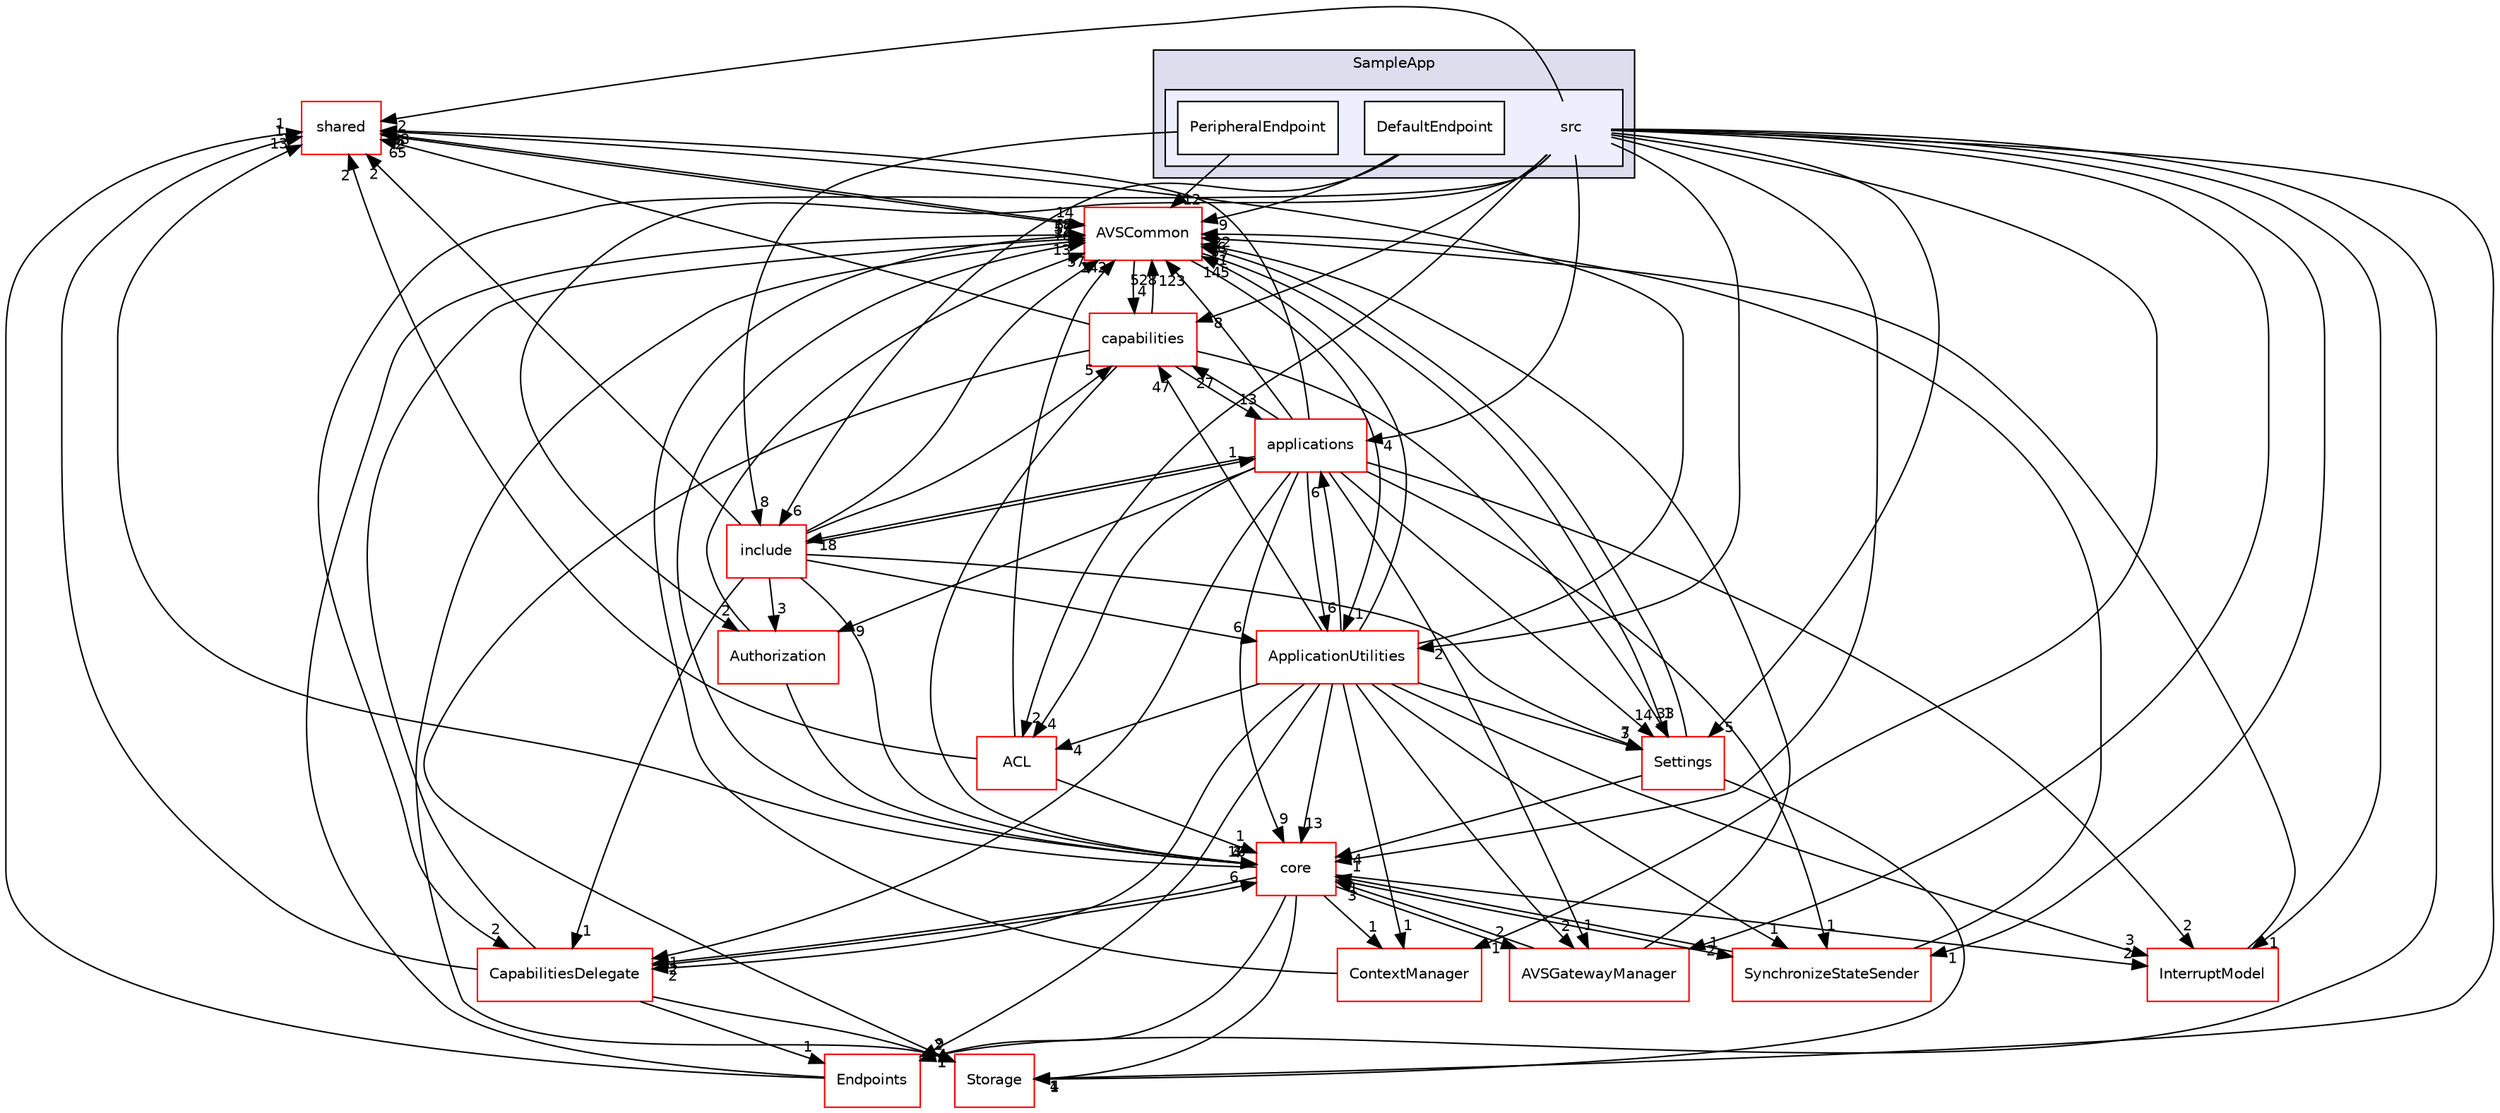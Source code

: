digraph "/workplace/avs-device-sdk/SampleApp/src" {
  compound=true
  node [ fontsize="10", fontname="Helvetica"];
  edge [ labelfontsize="10", labelfontname="Helvetica"];
  subgraph clusterdir_69fa8d0f4fee2820ffc8601fbf428b42 {
    graph [ bgcolor="#ddddee", pencolor="black", label="SampleApp" fontname="Helvetica", fontsize="10", URL="dir_69fa8d0f4fee2820ffc8601fbf428b42.html"]
  subgraph clusterdir_61b1a6e3bf15e9a2bd54138c91885410 {
    graph [ bgcolor="#eeeeff", pencolor="black", label="" URL="dir_61b1a6e3bf15e9a2bd54138c91885410.html"];
    dir_61b1a6e3bf15e9a2bd54138c91885410 [shape=plaintext label="src"];
    dir_289181b7eba430d51939d05e83e990c8 [shape=box label="DefaultEndpoint" color="black" fillcolor="white" style="filled" URL="dir_289181b7eba430d51939d05e83e990c8.html"];
    dir_a02d981be441c2788afa6a8d94be3881 [shape=box label="PeripheralEndpoint" color="black" fillcolor="white" style="filled" URL="dir_a02d981be441c2788afa6a8d94be3881.html"];
  }
  }
  dir_9982052f7ce695d12571567315b2fafa [shape=box label="shared" fillcolor="white" style="filled" color="red" URL="dir_9982052f7ce695d12571567315b2fafa.html"];
  dir_748b5abbb33df61eda67007924a1a0cb [shape=box label="ApplicationUtilities" fillcolor="white" style="filled" color="red" URL="dir_748b5abbb33df61eda67007924a1a0cb.html"];
  dir_a6e4fee11f07c3b70486e88fe92cbbdc [shape=box label="applications" fillcolor="white" style="filled" color="red" URL="dir_a6e4fee11f07c3b70486e88fe92cbbdc.html"];
  dir_ed284a04dd0d49c135ac897057737ac2 [shape=box label="ContextManager" fillcolor="white" style="filled" color="red" URL="dir_ed284a04dd0d49c135ac897057737ac2.html"];
  dir_db613c36c14f3946188c6043fb421073 [shape=box label="include" fillcolor="white" style="filled" color="red" URL="dir_db613c36c14f3946188c6043fb421073.html"];
  dir_0a90cfc4c6fc93350190d2c91cca5e69 [shape=box label="Endpoints" fillcolor="white" style="filled" color="red" URL="dir_0a90cfc4c6fc93350190d2c91cca5e69.html"];
  dir_cb95416188067ed3b93365313f46b1cf [shape=box label="Authorization" fillcolor="white" style="filled" color="red" URL="dir_cb95416188067ed3b93365313f46b1cf.html"];
  dir_d29c5f5a2915d6c5388c9daae4f109c7 [shape=box label="Storage" fillcolor="white" style="filled" color="red" URL="dir_d29c5f5a2915d6c5388c9daae4f109c7.html"];
  dir_8ae0dd75af039a94f4269584fb8eef13 [shape=box label="Settings" fillcolor="white" style="filled" color="red" URL="dir_8ae0dd75af039a94f4269584fb8eef13.html"];
  dir_b1dfedc9efa610ba8c818c30206ff41f [shape=box label="ACL" fillcolor="white" style="filled" color="red" URL="dir_b1dfedc9efa610ba8c818c30206ff41f.html"];
  dir_13e65effb2bde530b17b3d5eefcd0266 [shape=box label="AVSCommon" fillcolor="white" style="filled" color="red" URL="dir_13e65effb2bde530b17b3d5eefcd0266.html"];
  dir_393484519c59ac99088674c9b5ebc5b9 [shape=box label="AVSGatewayManager" fillcolor="white" style="filled" color="red" URL="dir_393484519c59ac99088674c9b5ebc5b9.html"];
  dir_4270bfced15e0e73154b13468c7c9ad9 [shape=box label="core" fillcolor="white" style="filled" color="red" URL="dir_4270bfced15e0e73154b13468c7c9ad9.html"];
  dir_1da5878b5eab0954316ec5377b4b3029 [shape=box label="InterruptModel" fillcolor="white" style="filled" color="red" URL="dir_1da5878b5eab0954316ec5377b4b3029.html"];
  dir_55f1e16e469d547c636a522dac21b8a1 [shape=box label="capabilities" fillcolor="white" style="filled" color="red" URL="dir_55f1e16e469d547c636a522dac21b8a1.html"];
  dir_3bb03bb8f5c109658007b64753c5da0f [shape=box label="SynchronizeStateSender" fillcolor="white" style="filled" color="red" URL="dir_3bb03bb8f5c109658007b64753c5da0f.html"];
  dir_924a657fe36215a0159270de1b610651 [shape=box label="CapabilitiesDelegate" fillcolor="white" style="filled" color="red" URL="dir_924a657fe36215a0159270de1b610651.html"];
  dir_61b1a6e3bf15e9a2bd54138c91885410->dir_9982052f7ce695d12571567315b2fafa [headlabel="2", labeldistance=1.5 headhref="dir_000585_000598.html"];
  dir_61b1a6e3bf15e9a2bd54138c91885410->dir_748b5abbb33df61eda67007924a1a0cb [headlabel="2", labeldistance=1.5 headhref="dir_000585_000113.html"];
  dir_61b1a6e3bf15e9a2bd54138c91885410->dir_a6e4fee11f07c3b70486e88fe92cbbdc [headlabel="4", labeldistance=1.5 headhref="dir_000585_000028.html"];
  dir_61b1a6e3bf15e9a2bd54138c91885410->dir_ed284a04dd0d49c135ac897057737ac2 [headlabel="1", labeldistance=1.5 headhref="dir_000585_000456.html"];
  dir_61b1a6e3bf15e9a2bd54138c91885410->dir_0a90cfc4c6fc93350190d2c91cca5e69 [headlabel="1", labeldistance=1.5 headhref="dir_000585_000514.html"];
  dir_61b1a6e3bf15e9a2bd54138c91885410->dir_cb95416188067ed3b93365313f46b1cf [headlabel="2", labeldistance=1.5 headhref="dir_000585_000578.html"];
  dir_61b1a6e3bf15e9a2bd54138c91885410->dir_d29c5f5a2915d6c5388c9daae4f109c7 [headlabel="1", labeldistance=1.5 headhref="dir_000585_000643.html"];
  dir_61b1a6e3bf15e9a2bd54138c91885410->dir_8ae0dd75af039a94f4269584fb8eef13 [headlabel="5", labeldistance=1.5 headhref="dir_000585_000588.html"];
  dir_61b1a6e3bf15e9a2bd54138c91885410->dir_b1dfedc9efa610ba8c818c30206ff41f [headlabel="2", labeldistance=1.5 headhref="dir_000585_000000.html"];
  dir_61b1a6e3bf15e9a2bd54138c91885410->dir_393484519c59ac99088674c9b5ebc5b9 [headlabel="2", labeldistance=1.5 headhref="dir_000585_000247.html"];
  dir_61b1a6e3bf15e9a2bd54138c91885410->dir_4270bfced15e0e73154b13468c7c9ad9 [headlabel="1", labeldistance=1.5 headhref="dir_000585_000461.html"];
  dir_61b1a6e3bf15e9a2bd54138c91885410->dir_1da5878b5eab0954316ec5377b4b3029 [headlabel="1", labeldistance=1.5 headhref="dir_000585_000524.html"];
  dir_61b1a6e3bf15e9a2bd54138c91885410->dir_55f1e16e469d547c636a522dac21b8a1 [headlabel="8", labeldistance=1.5 headhref="dir_000585_000149.html"];
  dir_61b1a6e3bf15e9a2bd54138c91885410->dir_3bb03bb8f5c109658007b64753c5da0f [headlabel="1", labeldistance=1.5 headhref="dir_000585_000649.html"];
  dir_61b1a6e3bf15e9a2bd54138c91885410->dir_924a657fe36215a0159270de1b610651 [headlabel="2", labeldistance=1.5 headhref="dir_000585_000009.html"];
  dir_9982052f7ce695d12571567315b2fafa->dir_13e65effb2bde530b17b3d5eefcd0266 [headlabel="14", labeldistance=1.5 headhref="dir_000598_000017.html"];
  dir_748b5abbb33df61eda67007924a1a0cb->dir_9982052f7ce695d12571567315b2fafa [headlabel="8", labeldistance=1.5 headhref="dir_000113_000598.html"];
  dir_748b5abbb33df61eda67007924a1a0cb->dir_a6e4fee11f07c3b70486e88fe92cbbdc [headlabel="6", labeldistance=1.5 headhref="dir_000113_000028.html"];
  dir_748b5abbb33df61eda67007924a1a0cb->dir_ed284a04dd0d49c135ac897057737ac2 [headlabel="1", labeldistance=1.5 headhref="dir_000113_000456.html"];
  dir_748b5abbb33df61eda67007924a1a0cb->dir_0a90cfc4c6fc93350190d2c91cca5e69 [headlabel="4", labeldistance=1.5 headhref="dir_000113_000514.html"];
  dir_748b5abbb33df61eda67007924a1a0cb->dir_8ae0dd75af039a94f4269584fb8eef13 [headlabel="3", labeldistance=1.5 headhref="dir_000113_000588.html"];
  dir_748b5abbb33df61eda67007924a1a0cb->dir_b1dfedc9efa610ba8c818c30206ff41f [headlabel="4", labeldistance=1.5 headhref="dir_000113_000000.html"];
  dir_748b5abbb33df61eda67007924a1a0cb->dir_13e65effb2bde530b17b3d5eefcd0266 [headlabel="145", labeldistance=1.5 headhref="dir_000113_000017.html"];
  dir_748b5abbb33df61eda67007924a1a0cb->dir_393484519c59ac99088674c9b5ebc5b9 [headlabel="2", labeldistance=1.5 headhref="dir_000113_000247.html"];
  dir_748b5abbb33df61eda67007924a1a0cb->dir_4270bfced15e0e73154b13468c7c9ad9 [headlabel="13", labeldistance=1.5 headhref="dir_000113_000461.html"];
  dir_748b5abbb33df61eda67007924a1a0cb->dir_1da5878b5eab0954316ec5377b4b3029 [headlabel="3", labeldistance=1.5 headhref="dir_000113_000524.html"];
  dir_748b5abbb33df61eda67007924a1a0cb->dir_55f1e16e469d547c636a522dac21b8a1 [headlabel="47", labeldistance=1.5 headhref="dir_000113_000149.html"];
  dir_748b5abbb33df61eda67007924a1a0cb->dir_3bb03bb8f5c109658007b64753c5da0f [headlabel="1", labeldistance=1.5 headhref="dir_000113_000649.html"];
  dir_748b5abbb33df61eda67007924a1a0cb->dir_924a657fe36215a0159270de1b610651 [headlabel="2", labeldistance=1.5 headhref="dir_000113_000009.html"];
  dir_a6e4fee11f07c3b70486e88fe92cbbdc->dir_9982052f7ce695d12571567315b2fafa [headlabel="63", labeldistance=1.5 headhref="dir_000028_000598.html"];
  dir_a6e4fee11f07c3b70486e88fe92cbbdc->dir_748b5abbb33df61eda67007924a1a0cb [headlabel="6", labeldistance=1.5 headhref="dir_000028_000113.html"];
  dir_a6e4fee11f07c3b70486e88fe92cbbdc->dir_db613c36c14f3946188c6043fb421073 [headlabel="18", labeldistance=1.5 headhref="dir_000028_000118.html"];
  dir_a6e4fee11f07c3b70486e88fe92cbbdc->dir_cb95416188067ed3b93365313f46b1cf [headlabel="9", labeldistance=1.5 headhref="dir_000028_000578.html"];
  dir_a6e4fee11f07c3b70486e88fe92cbbdc->dir_8ae0dd75af039a94f4269584fb8eef13 [headlabel="14", labeldistance=1.5 headhref="dir_000028_000588.html"];
  dir_a6e4fee11f07c3b70486e88fe92cbbdc->dir_b1dfedc9efa610ba8c818c30206ff41f [headlabel="4", labeldistance=1.5 headhref="dir_000028_000000.html"];
  dir_a6e4fee11f07c3b70486e88fe92cbbdc->dir_13e65effb2bde530b17b3d5eefcd0266 [headlabel="123", labeldistance=1.5 headhref="dir_000028_000017.html"];
  dir_a6e4fee11f07c3b70486e88fe92cbbdc->dir_393484519c59ac99088674c9b5ebc5b9 [headlabel="1", labeldistance=1.5 headhref="dir_000028_000247.html"];
  dir_a6e4fee11f07c3b70486e88fe92cbbdc->dir_4270bfced15e0e73154b13468c7c9ad9 [headlabel="9", labeldistance=1.5 headhref="dir_000028_000461.html"];
  dir_a6e4fee11f07c3b70486e88fe92cbbdc->dir_1da5878b5eab0954316ec5377b4b3029 [headlabel="2", labeldistance=1.5 headhref="dir_000028_000524.html"];
  dir_a6e4fee11f07c3b70486e88fe92cbbdc->dir_55f1e16e469d547c636a522dac21b8a1 [headlabel="27", labeldistance=1.5 headhref="dir_000028_000149.html"];
  dir_a6e4fee11f07c3b70486e88fe92cbbdc->dir_3bb03bb8f5c109658007b64753c5da0f [headlabel="1", labeldistance=1.5 headhref="dir_000028_000649.html"];
  dir_a6e4fee11f07c3b70486e88fe92cbbdc->dir_924a657fe36215a0159270de1b610651 [headlabel="1", labeldistance=1.5 headhref="dir_000028_000009.html"];
  dir_ed284a04dd0d49c135ac897057737ac2->dir_13e65effb2bde530b17b3d5eefcd0266 [headlabel="17", labeldistance=1.5 headhref="dir_000456_000017.html"];
  dir_db613c36c14f3946188c6043fb421073->dir_9982052f7ce695d12571567315b2fafa [headlabel="2", labeldistance=1.5 headhref="dir_000118_000598.html"];
  dir_db613c36c14f3946188c6043fb421073->dir_748b5abbb33df61eda67007924a1a0cb [headlabel="6", labeldistance=1.5 headhref="dir_000118_000113.html"];
  dir_db613c36c14f3946188c6043fb421073->dir_a6e4fee11f07c3b70486e88fe92cbbdc [headlabel="1", labeldistance=1.5 headhref="dir_000118_000028.html"];
  dir_db613c36c14f3946188c6043fb421073->dir_cb95416188067ed3b93365313f46b1cf [headlabel="3", labeldistance=1.5 headhref="dir_000118_000578.html"];
  dir_db613c36c14f3946188c6043fb421073->dir_8ae0dd75af039a94f4269584fb8eef13 [headlabel="7", labeldistance=1.5 headhref="dir_000118_000588.html"];
  dir_db613c36c14f3946188c6043fb421073->dir_13e65effb2bde530b17b3d5eefcd0266 [headlabel="57", labeldistance=1.5 headhref="dir_000118_000017.html"];
  dir_db613c36c14f3946188c6043fb421073->dir_4270bfced15e0e73154b13468c7c9ad9 [headlabel="3", labeldistance=1.5 headhref="dir_000118_000461.html"];
  dir_db613c36c14f3946188c6043fb421073->dir_55f1e16e469d547c636a522dac21b8a1 [headlabel="5", labeldistance=1.5 headhref="dir_000118_000149.html"];
  dir_db613c36c14f3946188c6043fb421073->dir_924a657fe36215a0159270de1b610651 [headlabel="1", labeldistance=1.5 headhref="dir_000118_000009.html"];
  dir_0a90cfc4c6fc93350190d2c91cca5e69->dir_9982052f7ce695d12571567315b2fafa [headlabel="1", labeldistance=1.5 headhref="dir_000514_000598.html"];
  dir_0a90cfc4c6fc93350190d2c91cca5e69->dir_13e65effb2bde530b17b3d5eefcd0266 [headlabel="62", labeldistance=1.5 headhref="dir_000514_000017.html"];
  dir_cb95416188067ed3b93365313f46b1cf->dir_13e65effb2bde530b17b3d5eefcd0266 [headlabel="13", labeldistance=1.5 headhref="dir_000578_000017.html"];
  dir_cb95416188067ed3b93365313f46b1cf->dir_4270bfced15e0e73154b13468c7c9ad9 [headlabel="4", labeldistance=1.5 headhref="dir_000578_000461.html"];
  dir_d29c5f5a2915d6c5388c9daae4f109c7->dir_13e65effb2bde530b17b3d5eefcd0266 [headlabel="12", labeldistance=1.5 headhref="dir_000643_000017.html"];
  dir_8ae0dd75af039a94f4269584fb8eef13->dir_d29c5f5a2915d6c5388c9daae4f109c7 [headlabel="1", labeldistance=1.5 headhref="dir_000588_000643.html"];
  dir_8ae0dd75af039a94f4269584fb8eef13->dir_13e65effb2bde530b17b3d5eefcd0266 [headlabel="61", labeldistance=1.5 headhref="dir_000588_000017.html"];
  dir_8ae0dd75af039a94f4269584fb8eef13->dir_4270bfced15e0e73154b13468c7c9ad9 [headlabel="4", labeldistance=1.5 headhref="dir_000588_000461.html"];
  dir_b1dfedc9efa610ba8c818c30206ff41f->dir_9982052f7ce695d12571567315b2fafa [headlabel="2", labeldistance=1.5 headhref="dir_000000_000598.html"];
  dir_b1dfedc9efa610ba8c818c30206ff41f->dir_13e65effb2bde530b17b3d5eefcd0266 [headlabel="142", labeldistance=1.5 headhref="dir_000000_000017.html"];
  dir_b1dfedc9efa610ba8c818c30206ff41f->dir_4270bfced15e0e73154b13468c7c9ad9 [headlabel="1", labeldistance=1.5 headhref="dir_000000_000461.html"];
  dir_13e65effb2bde530b17b3d5eefcd0266->dir_9982052f7ce695d12571567315b2fafa [headlabel="2", labeldistance=1.5 headhref="dir_000017_000598.html"];
  dir_13e65effb2bde530b17b3d5eefcd0266->dir_748b5abbb33df61eda67007924a1a0cb [headlabel="1", labeldistance=1.5 headhref="dir_000017_000113.html"];
  dir_13e65effb2bde530b17b3d5eefcd0266->dir_8ae0dd75af039a94f4269584fb8eef13 [headlabel="1", labeldistance=1.5 headhref="dir_000017_000588.html"];
  dir_13e65effb2bde530b17b3d5eefcd0266->dir_55f1e16e469d547c636a522dac21b8a1 [headlabel="4", labeldistance=1.5 headhref="dir_000017_000149.html"];
  dir_393484519c59ac99088674c9b5ebc5b9->dir_13e65effb2bde530b17b3d5eefcd0266 [headlabel="27", labeldistance=1.5 headhref="dir_000247_000017.html"];
  dir_393484519c59ac99088674c9b5ebc5b9->dir_4270bfced15e0e73154b13468c7c9ad9 [headlabel="3", labeldistance=1.5 headhref="dir_000247_000461.html"];
  dir_4270bfced15e0e73154b13468c7c9ad9->dir_9982052f7ce695d12571567315b2fafa [headlabel="13", labeldistance=1.5 headhref="dir_000461_000598.html"];
  dir_4270bfced15e0e73154b13468c7c9ad9->dir_ed284a04dd0d49c135ac897057737ac2 [headlabel="1", labeldistance=1.5 headhref="dir_000461_000456.html"];
  dir_4270bfced15e0e73154b13468c7c9ad9->dir_0a90cfc4c6fc93350190d2c91cca5e69 [headlabel="1", labeldistance=1.5 headhref="dir_000461_000514.html"];
  dir_4270bfced15e0e73154b13468c7c9ad9->dir_d29c5f5a2915d6c5388c9daae4f109c7 [headlabel="4", labeldistance=1.5 headhref="dir_000461_000643.html"];
  dir_4270bfced15e0e73154b13468c7c9ad9->dir_13e65effb2bde530b17b3d5eefcd0266 [headlabel="76", labeldistance=1.5 headhref="dir_000461_000017.html"];
  dir_4270bfced15e0e73154b13468c7c9ad9->dir_393484519c59ac99088674c9b5ebc5b9 [headlabel="2", labeldistance=1.5 headhref="dir_000461_000247.html"];
  dir_4270bfced15e0e73154b13468c7c9ad9->dir_1da5878b5eab0954316ec5377b4b3029 [headlabel="2", labeldistance=1.5 headhref="dir_000461_000524.html"];
  dir_4270bfced15e0e73154b13468c7c9ad9->dir_3bb03bb8f5c109658007b64753c5da0f [headlabel="1", labeldistance=1.5 headhref="dir_000461_000649.html"];
  dir_4270bfced15e0e73154b13468c7c9ad9->dir_924a657fe36215a0159270de1b610651 [headlabel="2", labeldistance=1.5 headhref="dir_000461_000009.html"];
  dir_1da5878b5eab0954316ec5377b4b3029->dir_13e65effb2bde530b17b3d5eefcd0266 [headlabel="6", labeldistance=1.5 headhref="dir_000524_000017.html"];
  dir_55f1e16e469d547c636a522dac21b8a1->dir_9982052f7ce695d12571567315b2fafa [headlabel="65", labeldistance=1.5 headhref="dir_000149_000598.html"];
  dir_55f1e16e469d547c636a522dac21b8a1->dir_a6e4fee11f07c3b70486e88fe92cbbdc [headlabel="13", labeldistance=1.5 headhref="dir_000149_000028.html"];
  dir_55f1e16e469d547c636a522dac21b8a1->dir_d29c5f5a2915d6c5388c9daae4f109c7 [headlabel="9", labeldistance=1.5 headhref="dir_000149_000643.html"];
  dir_55f1e16e469d547c636a522dac21b8a1->dir_8ae0dd75af039a94f4269584fb8eef13 [headlabel="33", labeldistance=1.5 headhref="dir_000149_000588.html"];
  dir_55f1e16e469d547c636a522dac21b8a1->dir_13e65effb2bde530b17b3d5eefcd0266 [headlabel="528", labeldistance=1.5 headhref="dir_000149_000017.html"];
  dir_55f1e16e469d547c636a522dac21b8a1->dir_4270bfced15e0e73154b13468c7c9ad9 [headlabel="16", labeldistance=1.5 headhref="dir_000149_000461.html"];
  dir_3bb03bb8f5c109658007b64753c5da0f->dir_13e65effb2bde530b17b3d5eefcd0266 [headlabel="22", labeldistance=1.5 headhref="dir_000649_000017.html"];
  dir_3bb03bb8f5c109658007b64753c5da0f->dir_4270bfced15e0e73154b13468c7c9ad9 [headlabel="1", labeldistance=1.5 headhref="dir_000649_000461.html"];
  dir_a02d981be441c2788afa6a8d94be3881->dir_db613c36c14f3946188c6043fb421073 [headlabel="8", labeldistance=1.5 headhref="dir_000587_000118.html"];
  dir_a02d981be441c2788afa6a8d94be3881->dir_13e65effb2bde530b17b3d5eefcd0266 [headlabel="12", labeldistance=1.5 headhref="dir_000587_000017.html"];
  dir_289181b7eba430d51939d05e83e990c8->dir_db613c36c14f3946188c6043fb421073 [headlabel="6", labeldistance=1.5 headhref="dir_000586_000118.html"];
  dir_289181b7eba430d51939d05e83e990c8->dir_13e65effb2bde530b17b3d5eefcd0266 [headlabel="9", labeldistance=1.5 headhref="dir_000586_000017.html"];
  dir_924a657fe36215a0159270de1b610651->dir_9982052f7ce695d12571567315b2fafa [headlabel="1", labeldistance=1.5 headhref="dir_000009_000598.html"];
  dir_924a657fe36215a0159270de1b610651->dir_0a90cfc4c6fc93350190d2c91cca5e69 [headlabel="1", labeldistance=1.5 headhref="dir_000009_000514.html"];
  dir_924a657fe36215a0159270de1b610651->dir_d29c5f5a2915d6c5388c9daae4f109c7 [headlabel="2", labeldistance=1.5 headhref="dir_000009_000643.html"];
  dir_924a657fe36215a0159270de1b610651->dir_13e65effb2bde530b17b3d5eefcd0266 [headlabel="59", labeldistance=1.5 headhref="dir_000009_000017.html"];
  dir_924a657fe36215a0159270de1b610651->dir_4270bfced15e0e73154b13468c7c9ad9 [headlabel="6", labeldistance=1.5 headhref="dir_000009_000461.html"];
}
